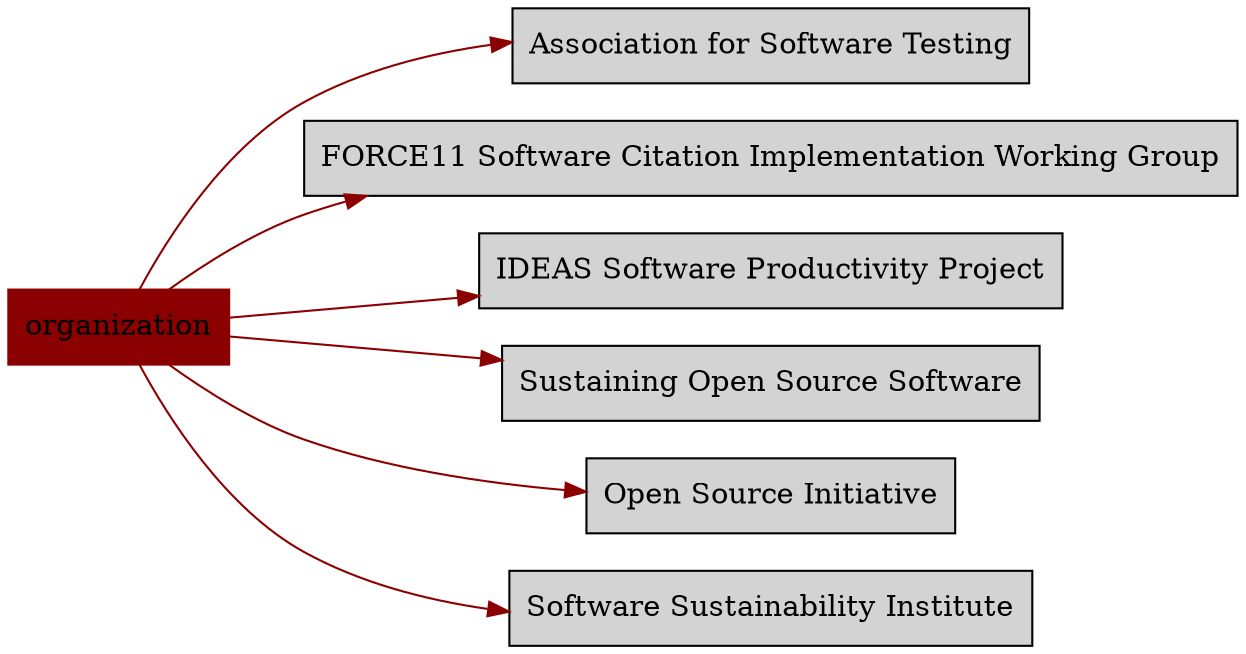 digraph bettersoftware {
            rankdir = LR;
            ratio = fill;
            node [style=filled];
            node [shape = box];
"organization" [colorscheme="svg" color="darkred"];
"organization" ->  "AssociationForSoftwareTesting.md" [colorscheme="svg" color="darkred"];
"AssociationForSoftwareTesting.md" [label="Association for Software Testing" URL="http://bss.parallactic.com/resources/association-for-software-testing"]
"organization" ->  "FORCE11SoftwareCitationImplementationWorkingGroup.md" [colorscheme="svg" color="darkred"];
"FORCE11SoftwareCitationImplementationWorkingGroup.md" [label="FORCE11 Software Citation Implementation Working Group" URL="http://bss.parallactic.com/resources/force11-software-citation-implementation-working-group"]
"organization" ->  "IDEASSoftwareProductivityProject.md" [colorscheme="svg" color="darkred"];
"IDEASSoftwareProductivityProject.md" [label="IDEAS Software Productivity Project" URL="http://bss.parallactic.com/resources/ideas-software-productivity-project"]
"organization" ->  "OSSSustainabilityResources.md" [colorscheme="svg" color="darkred"];
"OSSSustainabilityResources.md" [label="Sustaining Open Source Software" URL="http://bss.parallactic.com/resources/sustaining-open-source-software"]
"organization" ->  "OpenSourceInitiative.md" [colorscheme="svg" color="darkred"];
"OpenSourceInitiative.md" [label="Open Source Initiative" URL="http://bss.parallactic.com/resources/open-source-initiative"]
"organization" ->  "SoftwareSustainabilityInstitute.md" [colorscheme="svg" color="darkred"];
"SoftwareSustainabilityInstitute.md" [label="Software Sustainability Institute" URL="http://bss.parallactic.com/resources/software-sustainability-institute"]
}